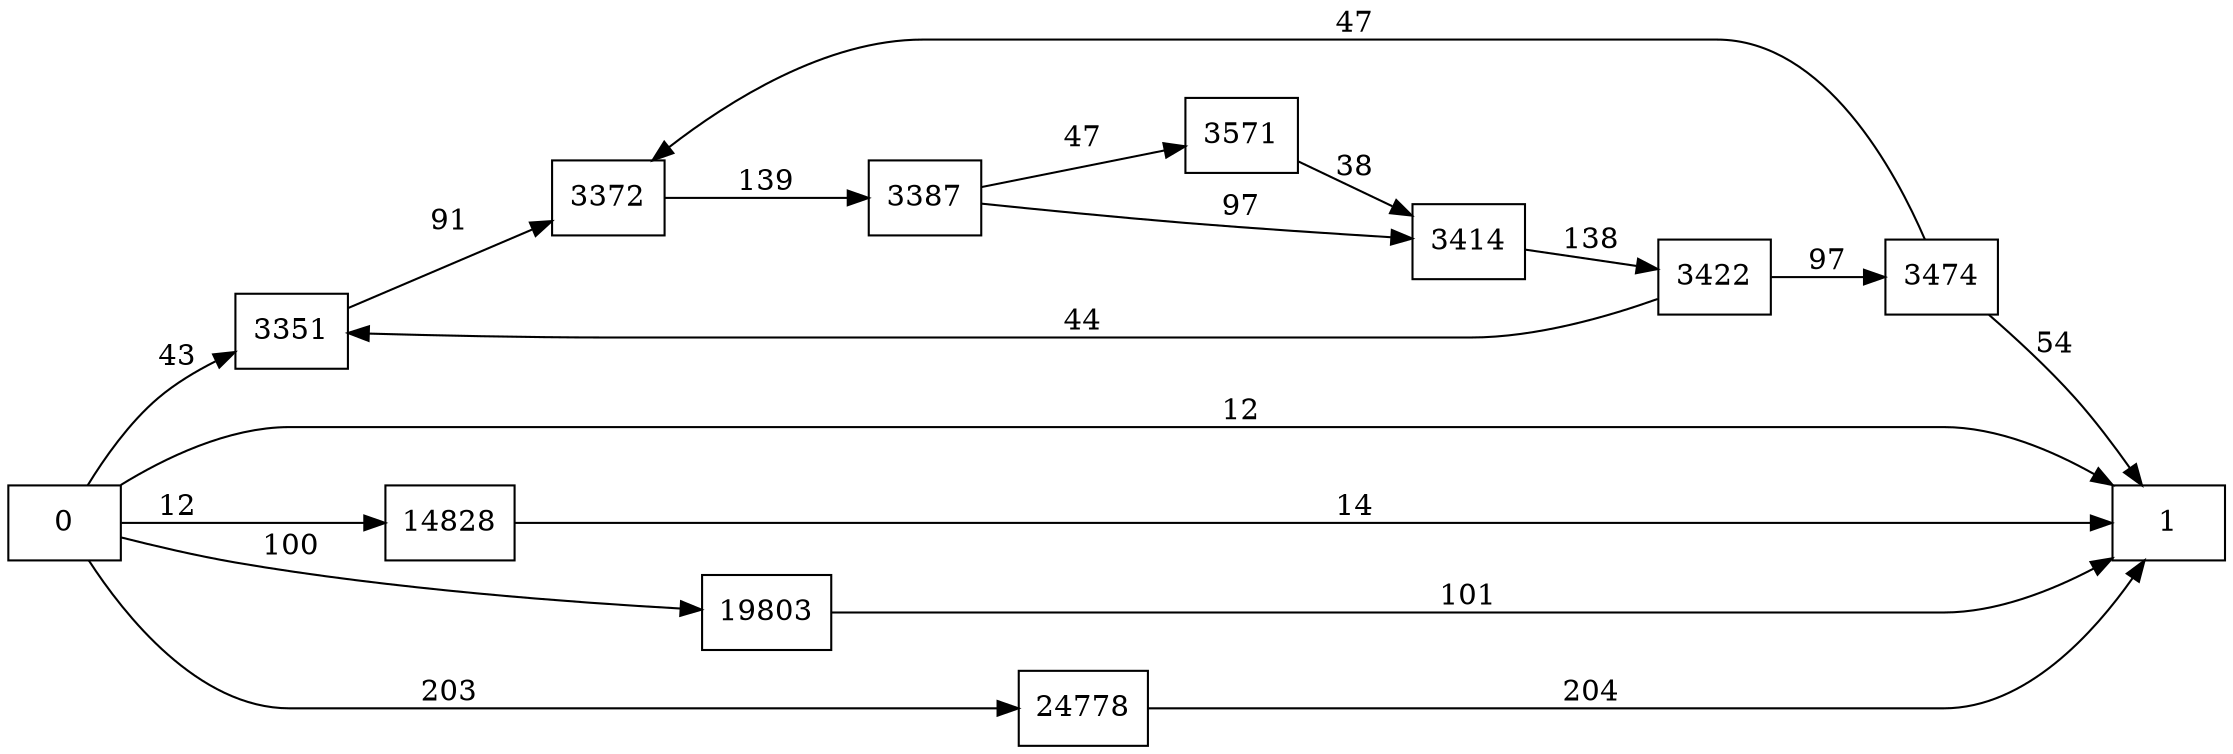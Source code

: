 digraph {
	graph [rankdir=LR]
	node [shape=rectangle]
	3351 -> 3372 [label=91]
	3372 -> 3387 [label=139]
	3387 -> 3414 [label=97]
	3387 -> 3571 [label=47]
	3414 -> 3422 [label=138]
	3422 -> 3474 [label=97]
	3422 -> 3351 [label=44]
	3474 -> 3372 [label=47]
	3474 -> 1 [label=54]
	3571 -> 3414 [label=38]
	14828 -> 1 [label=14]
	19803 -> 1 [label=101]
	24778 -> 1 [label=204]
	0 -> 3351 [label=43]
	0 -> 1 [label=12]
	0 -> 14828 [label=12]
	0 -> 19803 [label=100]
	0 -> 24778 [label=203]
}
